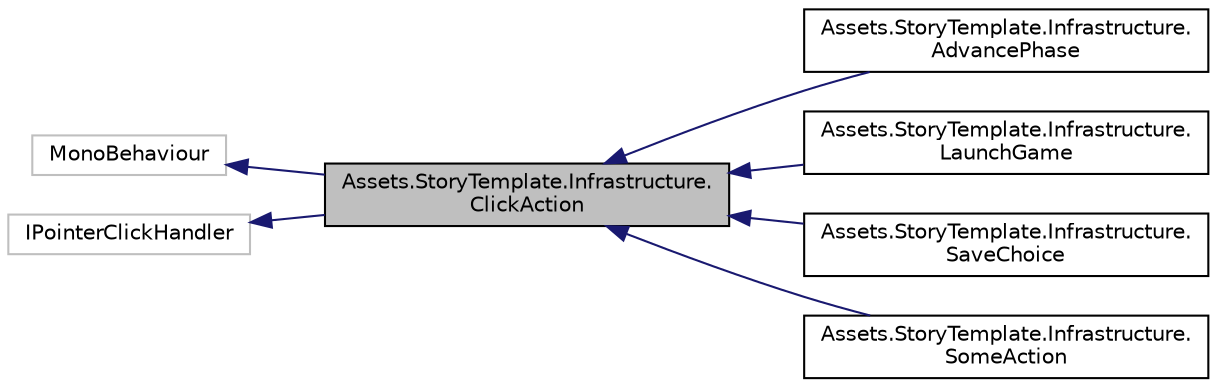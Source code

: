 digraph "Assets.StoryTemplate.Infrastructure.ClickAction"
{
  edge [fontname="Helvetica",fontsize="10",labelfontname="Helvetica",labelfontsize="10"];
  node [fontname="Helvetica",fontsize="10",shape=record];
  rankdir="LR";
  Node1 [label="Assets.StoryTemplate.Infrastructure.\lClickAction",height=0.2,width=0.4,color="black", fillcolor="grey75", style="filled", fontcolor="black"];
  Node2 -> Node1 [dir="back",color="midnightblue",fontsize="10",style="solid",fontname="Helvetica"];
  Node2 [label="MonoBehaviour",height=0.2,width=0.4,color="grey75", fillcolor="white", style="filled"];
  Node3 -> Node1 [dir="back",color="midnightblue",fontsize="10",style="solid",fontname="Helvetica"];
  Node3 [label="IPointerClickHandler",height=0.2,width=0.4,color="grey75", fillcolor="white", style="filled"];
  Node1 -> Node4 [dir="back",color="midnightblue",fontsize="10",style="solid",fontname="Helvetica"];
  Node4 [label="Assets.StoryTemplate.Infrastructure.\lAdvancePhase",height=0.2,width=0.4,color="black", fillcolor="white", style="filled",URL="$dd/d57/classAssets_1_1StoryTemplate_1_1Infrastructure_1_1AdvancePhase.html"];
  Node1 -> Node5 [dir="back",color="midnightblue",fontsize="10",style="solid",fontname="Helvetica"];
  Node5 [label="Assets.StoryTemplate.Infrastructure.\lLaunchGame",height=0.2,width=0.4,color="black", fillcolor="white", style="filled",URL="$da/dc7/classAssets_1_1StoryTemplate_1_1Infrastructure_1_1LaunchGame.html"];
  Node1 -> Node6 [dir="back",color="midnightblue",fontsize="10",style="solid",fontname="Helvetica"];
  Node6 [label="Assets.StoryTemplate.Infrastructure.\lSaveChoice",height=0.2,width=0.4,color="black", fillcolor="white", style="filled",URL="$d2/d61/classAssets_1_1StoryTemplate_1_1Infrastructure_1_1SaveChoice.html"];
  Node1 -> Node7 [dir="back",color="midnightblue",fontsize="10",style="solid",fontname="Helvetica"];
  Node7 [label="Assets.StoryTemplate.Infrastructure.\lSomeAction",height=0.2,width=0.4,color="black", fillcolor="white", style="filled",URL="$df/d36/classAssets_1_1StoryTemplate_1_1Infrastructure_1_1SomeAction.html"];
}
